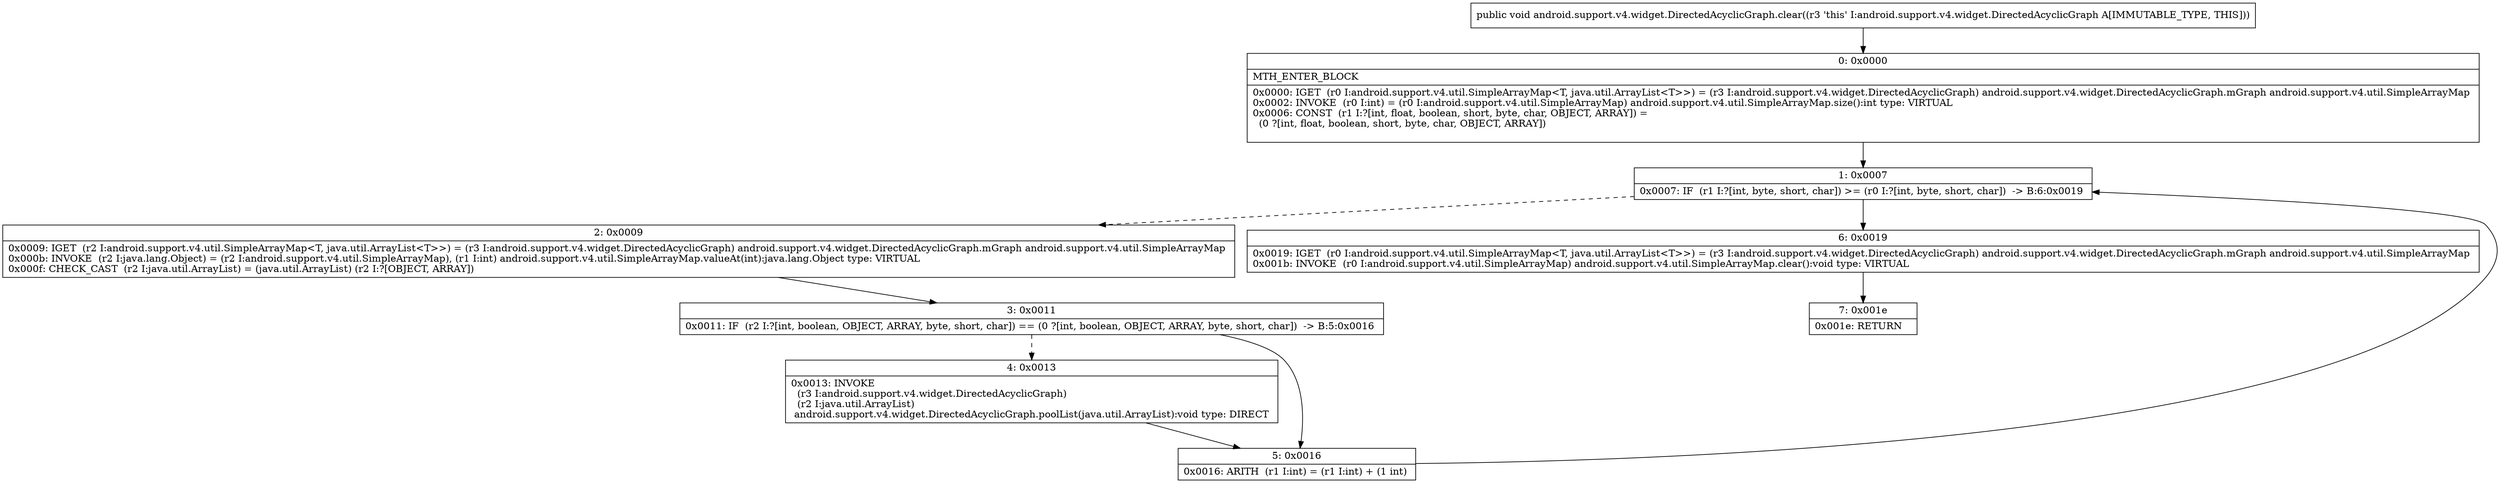 digraph "CFG forandroid.support.v4.widget.DirectedAcyclicGraph.clear()V" {
Node_0 [shape=record,label="{0\:\ 0x0000|MTH_ENTER_BLOCK\l|0x0000: IGET  (r0 I:android.support.v4.util.SimpleArrayMap\<T, java.util.ArrayList\<T\>\>) = (r3 I:android.support.v4.widget.DirectedAcyclicGraph) android.support.v4.widget.DirectedAcyclicGraph.mGraph android.support.v4.util.SimpleArrayMap \l0x0002: INVOKE  (r0 I:int) = (r0 I:android.support.v4.util.SimpleArrayMap) android.support.v4.util.SimpleArrayMap.size():int type: VIRTUAL \l0x0006: CONST  (r1 I:?[int, float, boolean, short, byte, char, OBJECT, ARRAY]) = \l  (0 ?[int, float, boolean, short, byte, char, OBJECT, ARRAY])\l \l}"];
Node_1 [shape=record,label="{1\:\ 0x0007|0x0007: IF  (r1 I:?[int, byte, short, char]) \>= (r0 I:?[int, byte, short, char])  \-\> B:6:0x0019 \l}"];
Node_2 [shape=record,label="{2\:\ 0x0009|0x0009: IGET  (r2 I:android.support.v4.util.SimpleArrayMap\<T, java.util.ArrayList\<T\>\>) = (r3 I:android.support.v4.widget.DirectedAcyclicGraph) android.support.v4.widget.DirectedAcyclicGraph.mGraph android.support.v4.util.SimpleArrayMap \l0x000b: INVOKE  (r2 I:java.lang.Object) = (r2 I:android.support.v4.util.SimpleArrayMap), (r1 I:int) android.support.v4.util.SimpleArrayMap.valueAt(int):java.lang.Object type: VIRTUAL \l0x000f: CHECK_CAST  (r2 I:java.util.ArrayList) = (java.util.ArrayList) (r2 I:?[OBJECT, ARRAY]) \l}"];
Node_3 [shape=record,label="{3\:\ 0x0011|0x0011: IF  (r2 I:?[int, boolean, OBJECT, ARRAY, byte, short, char]) == (0 ?[int, boolean, OBJECT, ARRAY, byte, short, char])  \-\> B:5:0x0016 \l}"];
Node_4 [shape=record,label="{4\:\ 0x0013|0x0013: INVOKE  \l  (r3 I:android.support.v4.widget.DirectedAcyclicGraph)\l  (r2 I:java.util.ArrayList)\l android.support.v4.widget.DirectedAcyclicGraph.poolList(java.util.ArrayList):void type: DIRECT \l}"];
Node_5 [shape=record,label="{5\:\ 0x0016|0x0016: ARITH  (r1 I:int) = (r1 I:int) + (1 int) \l}"];
Node_6 [shape=record,label="{6\:\ 0x0019|0x0019: IGET  (r0 I:android.support.v4.util.SimpleArrayMap\<T, java.util.ArrayList\<T\>\>) = (r3 I:android.support.v4.widget.DirectedAcyclicGraph) android.support.v4.widget.DirectedAcyclicGraph.mGraph android.support.v4.util.SimpleArrayMap \l0x001b: INVOKE  (r0 I:android.support.v4.util.SimpleArrayMap) android.support.v4.util.SimpleArrayMap.clear():void type: VIRTUAL \l}"];
Node_7 [shape=record,label="{7\:\ 0x001e|0x001e: RETURN   \l}"];
MethodNode[shape=record,label="{public void android.support.v4.widget.DirectedAcyclicGraph.clear((r3 'this' I:android.support.v4.widget.DirectedAcyclicGraph A[IMMUTABLE_TYPE, THIS])) }"];
MethodNode -> Node_0;
Node_0 -> Node_1;
Node_1 -> Node_2[style=dashed];
Node_1 -> Node_6;
Node_2 -> Node_3;
Node_3 -> Node_4[style=dashed];
Node_3 -> Node_5;
Node_4 -> Node_5;
Node_5 -> Node_1;
Node_6 -> Node_7;
}

